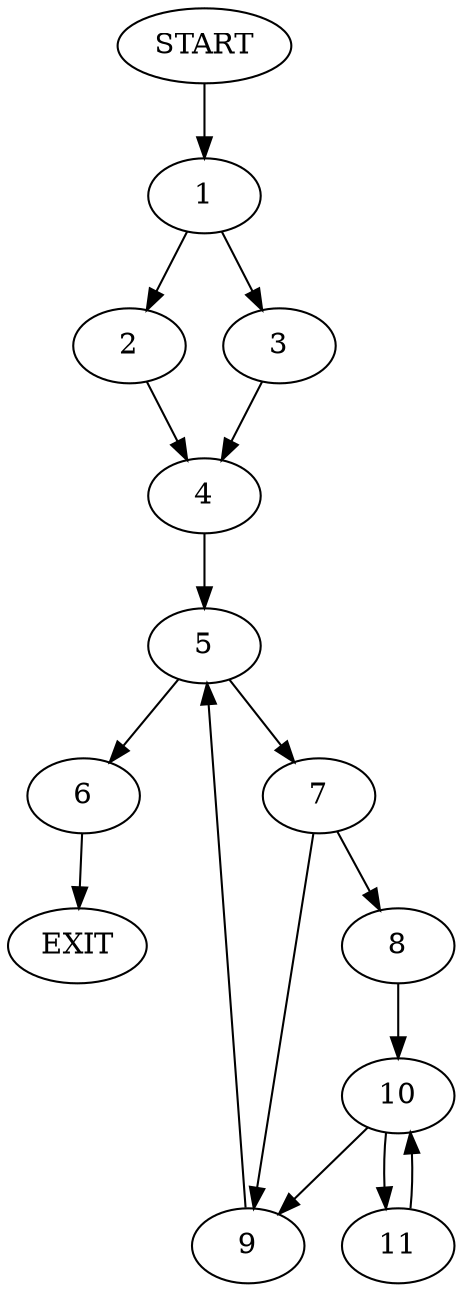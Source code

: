 digraph {
0 [label="START"]
12 [label="EXIT"]
0 -> 1
1 -> 2
1 -> 3
2 -> 4
3 -> 4
4 -> 5
5 -> 6
5 -> 7
6 -> 12
7 -> 8
7 -> 9
8 -> 10
9 -> 5
10 -> 11
10 -> 9
11 -> 10
}
